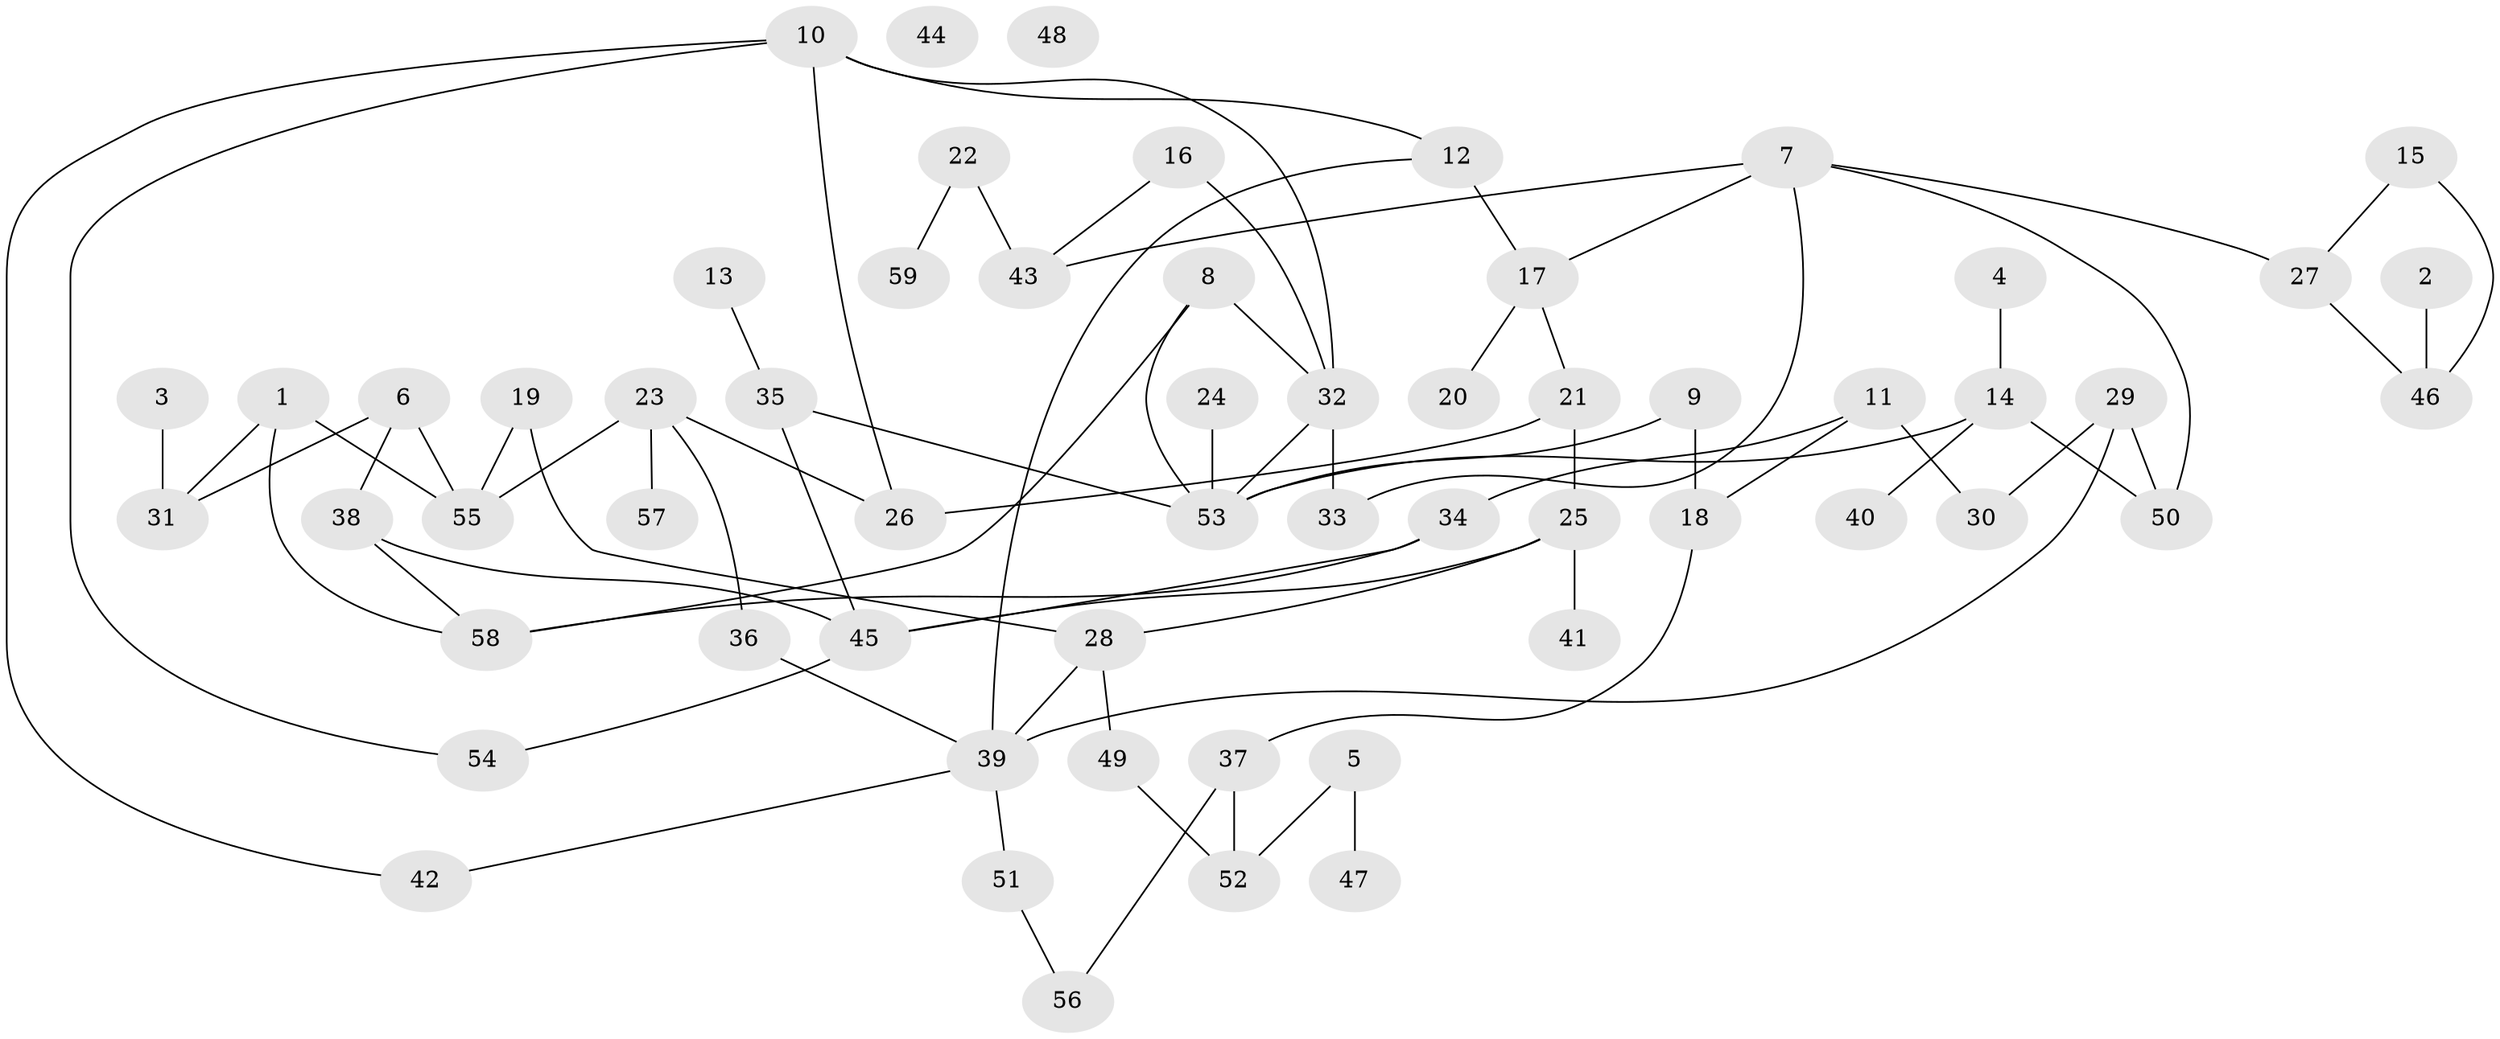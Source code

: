 // Generated by graph-tools (version 1.1) at 2025/00/03/09/25 03:00:47]
// undirected, 59 vertices, 78 edges
graph export_dot {
graph [start="1"]
  node [color=gray90,style=filled];
  1;
  2;
  3;
  4;
  5;
  6;
  7;
  8;
  9;
  10;
  11;
  12;
  13;
  14;
  15;
  16;
  17;
  18;
  19;
  20;
  21;
  22;
  23;
  24;
  25;
  26;
  27;
  28;
  29;
  30;
  31;
  32;
  33;
  34;
  35;
  36;
  37;
  38;
  39;
  40;
  41;
  42;
  43;
  44;
  45;
  46;
  47;
  48;
  49;
  50;
  51;
  52;
  53;
  54;
  55;
  56;
  57;
  58;
  59;
  1 -- 31;
  1 -- 55;
  1 -- 58;
  2 -- 46;
  3 -- 31;
  4 -- 14;
  5 -- 47;
  5 -- 52;
  6 -- 31;
  6 -- 38;
  6 -- 55;
  7 -- 17;
  7 -- 27;
  7 -- 33;
  7 -- 43;
  7 -- 50;
  8 -- 32;
  8 -- 53;
  8 -- 58;
  9 -- 18;
  9 -- 53;
  10 -- 12;
  10 -- 26;
  10 -- 32;
  10 -- 42;
  10 -- 54;
  11 -- 18;
  11 -- 30;
  11 -- 34;
  12 -- 17;
  12 -- 39;
  13 -- 35;
  14 -- 40;
  14 -- 50;
  14 -- 53;
  15 -- 27;
  15 -- 46;
  16 -- 32;
  16 -- 43;
  17 -- 20;
  17 -- 21;
  18 -- 37;
  19 -- 28;
  19 -- 55;
  21 -- 25;
  21 -- 26;
  22 -- 43;
  22 -- 59;
  23 -- 26;
  23 -- 36;
  23 -- 55;
  23 -- 57;
  24 -- 53;
  25 -- 28;
  25 -- 41;
  25 -- 45;
  27 -- 46;
  28 -- 39;
  28 -- 49;
  29 -- 30;
  29 -- 39;
  29 -- 50;
  32 -- 33;
  32 -- 53;
  34 -- 45;
  34 -- 58;
  35 -- 45;
  35 -- 53;
  36 -- 39;
  37 -- 52;
  37 -- 56;
  38 -- 45;
  38 -- 58;
  39 -- 42;
  39 -- 51;
  45 -- 54;
  49 -- 52;
  51 -- 56;
}

